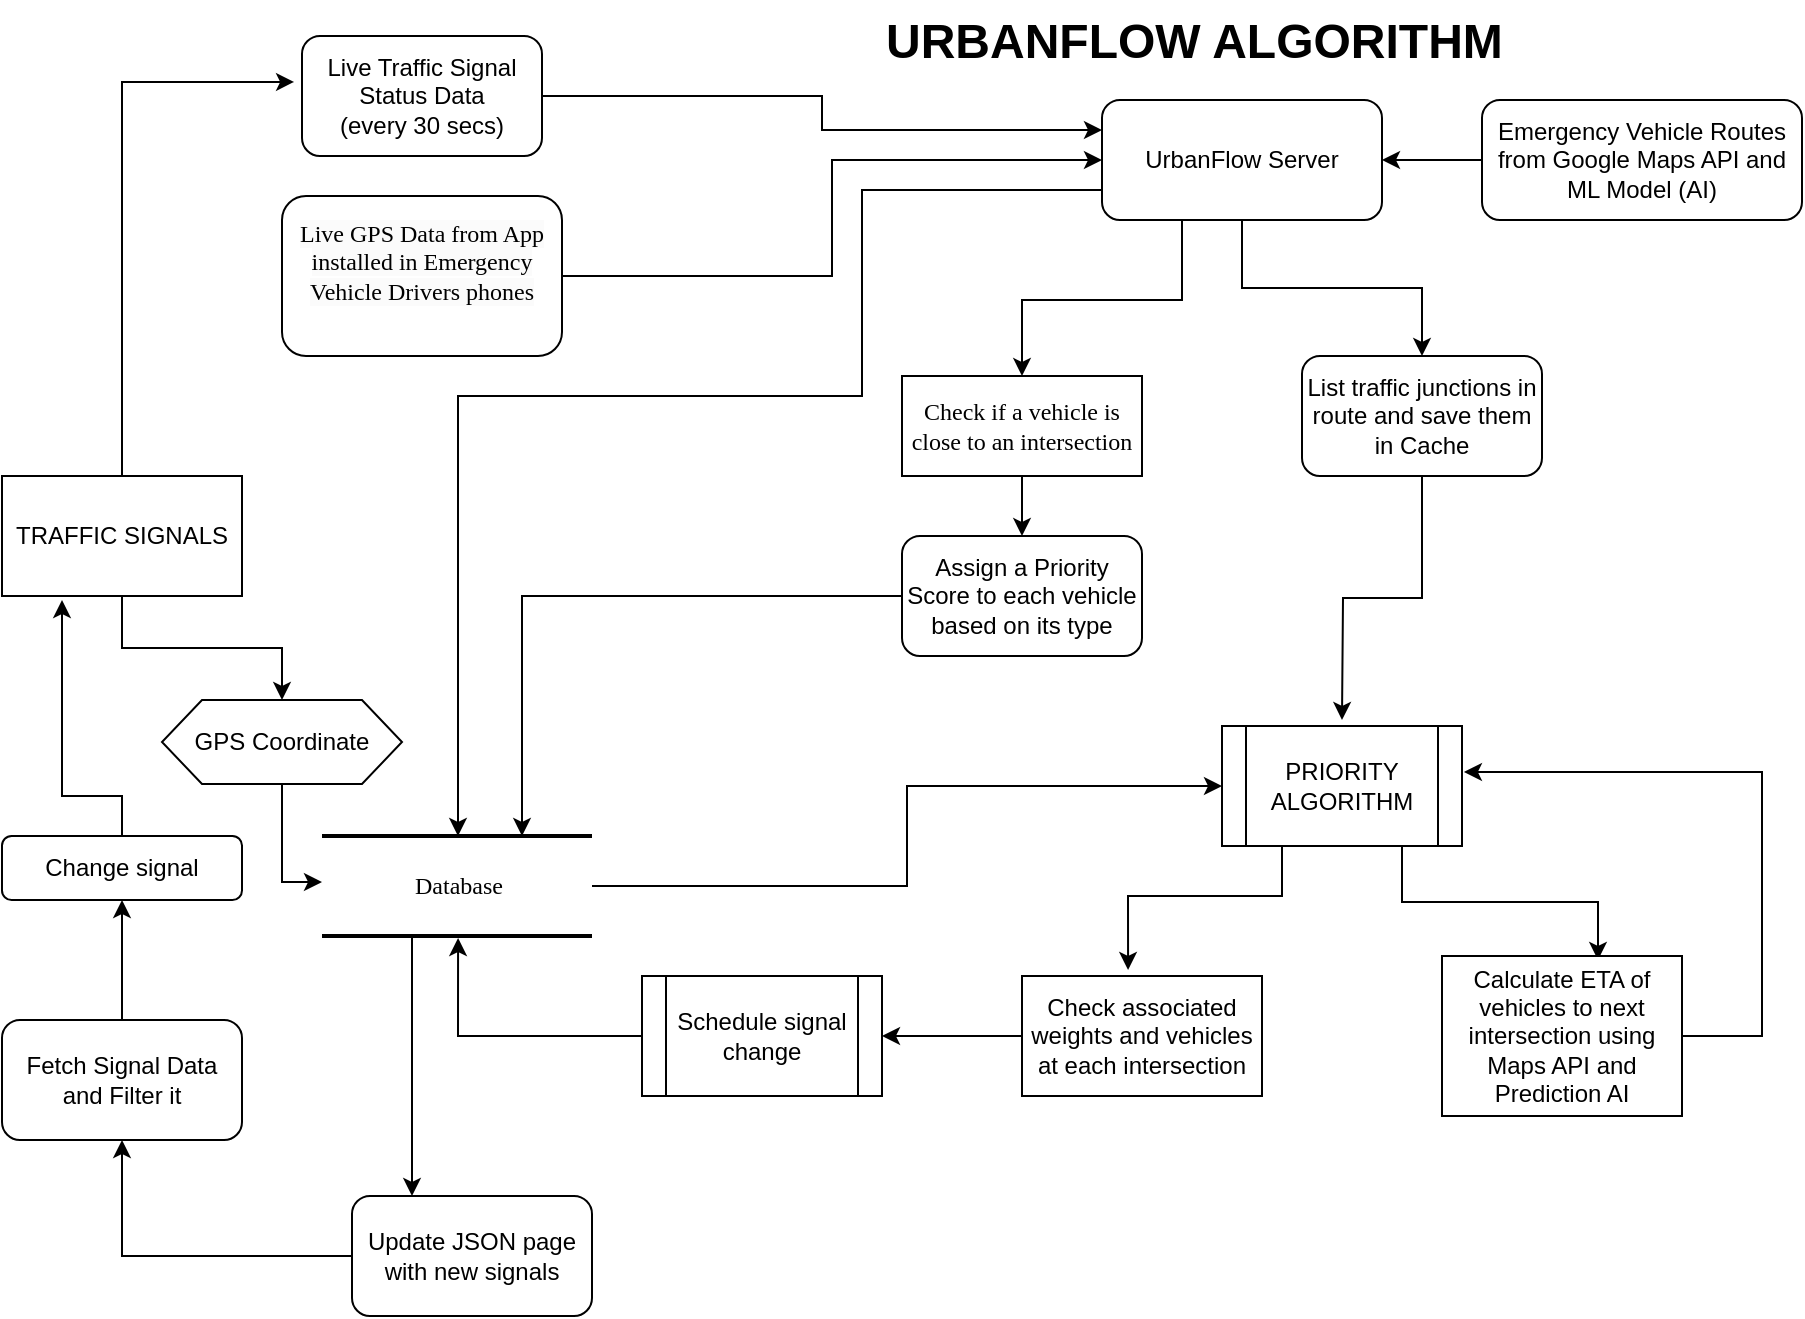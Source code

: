 <mxfile version="24.7.5">
  <diagram name="Page-1" id="52a04d89-c75d-2922-d76d-85b35f80e030">
    <mxGraphModel dx="1434" dy="778" grid="1" gridSize="10" guides="1" tooltips="1" connect="1" arrows="1" fold="1" page="1" pageScale="1" pageWidth="1100" pageHeight="850" background="none" math="0" shadow="0">
      <root>
        <mxCell id="0" />
        <mxCell id="1" parent="0" />
        <mxCell id="Co5KR3QTe-S_qMUu5C3d-21" value="" style="edgeStyle=orthogonalEdgeStyle;rounded=0;orthogonalLoop=1;jettySize=auto;html=1;" parent="1" source="1fdf3b25b50cf41e-26" target="Co5KR3QTe-S_qMUu5C3d-20" edge="1">
          <mxGeometry relative="1" as="geometry" />
        </mxCell>
        <mxCell id="1fdf3b25b50cf41e-26" value="Check if a vehicle is close to an intersection" style="whiteSpace=wrap;html=1;rounded=0;shadow=0;comic=0;labelBackgroundColor=none;strokeWidth=1;fontFamily=Verdana;fontSize=12;align=center;" parent="1" vertex="1">
          <mxGeometry x="460" y="198" width="120" height="50" as="geometry" />
        </mxCell>
        <mxCell id="wV4tYw5j7Jr_oJtUIHQu-29" value="" style="edgeStyle=orthogonalEdgeStyle;rounded=0;orthogonalLoop=1;jettySize=auto;html=1;exitX=0;exitY=0.75;exitDx=0;exitDy=0;" edge="1" parent="1" source="Co5KR3QTe-S_qMUu5C3d-1" target="Co5KR3QTe-S_qMUu5C3d-22">
          <mxGeometry relative="1" as="geometry">
            <mxPoint x="470" y="90" as="targetPoint" />
            <Array as="points">
              <mxPoint x="440" y="105" />
              <mxPoint x="440" y="208" />
              <mxPoint x="238" y="208" />
            </Array>
          </mxGeometry>
        </mxCell>
        <mxCell id="wV4tYw5j7Jr_oJtUIHQu-57" value="" style="edgeStyle=orthogonalEdgeStyle;rounded=0;orthogonalLoop=1;jettySize=auto;html=1;entryX=0.5;entryY=0;entryDx=0;entryDy=0;" edge="1" parent="1" source="Co5KR3QTe-S_qMUu5C3d-1" target="1fdf3b25b50cf41e-26">
          <mxGeometry relative="1" as="geometry">
            <mxPoint x="630" y="200" as="targetPoint" />
            <Array as="points">
              <mxPoint x="600" y="160" />
              <mxPoint x="520" y="160" />
            </Array>
          </mxGeometry>
        </mxCell>
        <mxCell id="wV4tYw5j7Jr_oJtUIHQu-60" value="" style="edgeStyle=orthogonalEdgeStyle;rounded=0;orthogonalLoop=1;jettySize=auto;html=1;" edge="1" parent="1" source="Co5KR3QTe-S_qMUu5C3d-1" target="Co5KR3QTe-S_qMUu5C3d-14">
          <mxGeometry relative="1" as="geometry" />
        </mxCell>
        <mxCell id="Co5KR3QTe-S_qMUu5C3d-1" value="UrbanFlow Server" style="rounded=1;whiteSpace=wrap;html=1;" parent="1" vertex="1">
          <mxGeometry x="560" y="60" width="140" height="60" as="geometry" />
        </mxCell>
        <mxCell id="wV4tYw5j7Jr_oJtUIHQu-25" value="" style="edgeStyle=orthogonalEdgeStyle;rounded=0;orthogonalLoop=1;jettySize=auto;html=1;entryX=0;entryY=0.25;entryDx=0;entryDy=0;" edge="1" parent="1" source="Co5KR3QTe-S_qMUu5C3d-6" target="Co5KR3QTe-S_qMUu5C3d-1">
          <mxGeometry relative="1" as="geometry">
            <mxPoint x="360" y="58" as="targetPoint" />
          </mxGeometry>
        </mxCell>
        <mxCell id="Co5KR3QTe-S_qMUu5C3d-6" value="Live Traffic Signal Status Data&lt;br&gt;(every 30 secs)" style="rounded=1;whiteSpace=wrap;html=1;" parent="1" vertex="1">
          <mxGeometry x="160" y="28" width="120" height="60" as="geometry" />
        </mxCell>
        <mxCell id="Co5KR3QTe-S_qMUu5C3d-13" value="" style="edgeStyle=orthogonalEdgeStyle;rounded=0;orthogonalLoop=1;jettySize=auto;html=1;" parent="1" source="Co5KR3QTe-S_qMUu5C3d-12" target="Co5KR3QTe-S_qMUu5C3d-1" edge="1">
          <mxGeometry relative="1" as="geometry" />
        </mxCell>
        <mxCell id="Co5KR3QTe-S_qMUu5C3d-12" value="Emergency Vehicle Routes from Google Maps API and ML Model (AI)" style="rounded=1;whiteSpace=wrap;html=1;" parent="1" vertex="1">
          <mxGeometry x="750" y="60" width="160" height="60" as="geometry" />
        </mxCell>
        <mxCell id="wV4tYw5j7Jr_oJtUIHQu-59" value="" style="edgeStyle=orthogonalEdgeStyle;rounded=0;orthogonalLoop=1;jettySize=auto;html=1;" edge="1" parent="1" source="Co5KR3QTe-S_qMUu5C3d-14">
          <mxGeometry relative="1" as="geometry">
            <mxPoint x="680" y="370" as="targetPoint" />
          </mxGeometry>
        </mxCell>
        <mxCell id="Co5KR3QTe-S_qMUu5C3d-14" value="List traffic junctions in route and save them in Cache" style="rounded=1;whiteSpace=wrap;html=1;" parent="1" vertex="1">
          <mxGeometry x="660" y="188" width="120" height="60" as="geometry" />
        </mxCell>
        <mxCell id="wV4tYw5j7Jr_oJtUIHQu-27" value="" style="edgeStyle=orthogonalEdgeStyle;rounded=0;orthogonalLoop=1;jettySize=auto;html=1;entryX=0;entryY=0.5;entryDx=0;entryDy=0;" edge="1" parent="1" source="Co5KR3QTe-S_qMUu5C3d-15" target="Co5KR3QTe-S_qMUu5C3d-1">
          <mxGeometry relative="1" as="geometry">
            <mxPoint x="370" y="148" as="targetPoint" />
          </mxGeometry>
        </mxCell>
        <mxCell id="Co5KR3QTe-S_qMUu5C3d-15" value="&#xa;&lt;span style=&quot;color: rgb(0, 0, 0); font-family: Verdana; font-size: 12px; font-style: normal; font-variant-ligatures: normal; font-variant-caps: normal; font-weight: 400; letter-spacing: normal; orphans: 2; text-align: center; text-indent: 0px; text-transform: none; widows: 2; word-spacing: 0px; -webkit-text-stroke-width: 0px; white-space: normal; background-color: rgb(251, 251, 251); text-decoration-thickness: initial; text-decoration-style: initial; text-decoration-color: initial; display: inline !important; float: none;&quot;&gt;Live GPS Data from App installed in Emergency Vehicle Drivers phones&lt;/span&gt;&#xa;&#xa;" style="rounded=1;whiteSpace=wrap;html=1;" parent="1" vertex="1">
          <mxGeometry x="150" y="108" width="140" height="80" as="geometry" />
        </mxCell>
        <mxCell id="Co5KR3QTe-S_qMUu5C3d-24" value="" style="edgeStyle=orthogonalEdgeStyle;rounded=0;orthogonalLoop=1;jettySize=auto;html=1;" parent="1" source="Co5KR3QTe-S_qMUu5C3d-20" target="Co5KR3QTe-S_qMUu5C3d-22" edge="1">
          <mxGeometry relative="1" as="geometry">
            <mxPoint x="310" y="378" as="targetPoint" />
            <Array as="points">
              <mxPoint x="270" y="308" />
            </Array>
          </mxGeometry>
        </mxCell>
        <mxCell id="Co5KR3QTe-S_qMUu5C3d-20" value="Assign a Priority Score to each vehicle based on its type" style="rounded=1;whiteSpace=wrap;html=1;" parent="1" vertex="1">
          <mxGeometry x="460" y="278" width="120" height="60" as="geometry" />
        </mxCell>
        <mxCell id="wV4tYw5j7Jr_oJtUIHQu-23" value="" style="edgeStyle=orthogonalEdgeStyle;rounded=0;orthogonalLoop=1;jettySize=auto;html=1;entryX=0;entryY=0.5;entryDx=0;entryDy=0;" edge="1" parent="1" source="Co5KR3QTe-S_qMUu5C3d-22" target="wV4tYw5j7Jr_oJtUIHQu-2">
          <mxGeometry relative="1" as="geometry">
            <mxPoint x="392.5" y="453" as="targetPoint" />
          </mxGeometry>
        </mxCell>
        <mxCell id="wV4tYw5j7Jr_oJtUIHQu-39" value="" style="edgeStyle=orthogonalEdgeStyle;rounded=0;orthogonalLoop=1;jettySize=auto;html=1;entryX=0.25;entryY=0;entryDx=0;entryDy=0;" edge="1" parent="1" source="Co5KR3QTe-S_qMUu5C3d-22" target="wV4tYw5j7Jr_oJtUIHQu-35">
          <mxGeometry relative="1" as="geometry">
            <mxPoint x="90" y="453" as="targetPoint" />
            <Array as="points">
              <mxPoint x="215" y="508" />
              <mxPoint x="215" y="508" />
            </Array>
          </mxGeometry>
        </mxCell>
        <mxCell id="Co5KR3QTe-S_qMUu5C3d-22" value="Database" style="html=1;rounded=0;shadow=0;comic=0;labelBackgroundColor=none;strokeWidth=2;fontFamily=Verdana;fontSize=12;align=center;shape=mxgraph.ios7ui.horLines;" parent="1" vertex="1">
          <mxGeometry x="170" y="428" width="135" height="50" as="geometry" />
        </mxCell>
        <mxCell id="wV4tYw5j7Jr_oJtUIHQu-13" value="" style="edgeStyle=orthogonalEdgeStyle;rounded=0;orthogonalLoop=1;jettySize=auto;html=1;entryX=0.65;entryY=0.025;entryDx=0;entryDy=0;entryPerimeter=0;" edge="1" parent="1" source="wV4tYw5j7Jr_oJtUIHQu-2" target="wV4tYw5j7Jr_oJtUIHQu-11">
          <mxGeometry relative="1" as="geometry">
            <mxPoint x="810" y="458" as="targetPoint" />
            <Array as="points">
              <mxPoint x="710" y="461" />
              <mxPoint x="808" y="461" />
            </Array>
          </mxGeometry>
        </mxCell>
        <mxCell id="wV4tYw5j7Jr_oJtUIHQu-15" value="" style="edgeStyle=orthogonalEdgeStyle;rounded=0;orthogonalLoop=1;jettySize=auto;html=1;entryX=0.442;entryY=-0.05;entryDx=0;entryDy=0;entryPerimeter=0;" edge="1" parent="1" source="wV4tYw5j7Jr_oJtUIHQu-2" target="wV4tYw5j7Jr_oJtUIHQu-10">
          <mxGeometry relative="1" as="geometry">
            <mxPoint x="680" y="513" as="targetPoint" />
            <Array as="points">
              <mxPoint x="650" y="458" />
              <mxPoint x="573" y="458" />
            </Array>
          </mxGeometry>
        </mxCell>
        <mxCell id="wV4tYw5j7Jr_oJtUIHQu-2" value="PRIORITY ALGORITHM" style="shape=process;whiteSpace=wrap;html=1;backgroundOutline=1;" vertex="1" parent="1">
          <mxGeometry x="620" y="373" width="120" height="60" as="geometry" />
        </mxCell>
        <mxCell id="wV4tYw5j7Jr_oJtUIHQu-17" value="" style="edgeStyle=orthogonalEdgeStyle;rounded=0;orthogonalLoop=1;jettySize=auto;html=1;" edge="1" parent="1" source="wV4tYw5j7Jr_oJtUIHQu-10" target="wV4tYw5j7Jr_oJtUIHQu-16">
          <mxGeometry relative="1" as="geometry" />
        </mxCell>
        <mxCell id="wV4tYw5j7Jr_oJtUIHQu-10" value="Check associated weights and vehicles at each intersection" style="rounded=0;whiteSpace=wrap;html=1;" vertex="1" parent="1">
          <mxGeometry x="520" y="498" width="120" height="60" as="geometry" />
        </mxCell>
        <mxCell id="wV4tYw5j7Jr_oJtUIHQu-31" value="" style="edgeStyle=orthogonalEdgeStyle;rounded=0;orthogonalLoop=1;jettySize=auto;html=1;entryX=1.008;entryY=0.383;entryDx=0;entryDy=0;entryPerimeter=0;" edge="1" parent="1" source="wV4tYw5j7Jr_oJtUIHQu-11" target="wV4tYw5j7Jr_oJtUIHQu-2">
          <mxGeometry relative="1" as="geometry">
            <mxPoint x="940" y="528" as="targetPoint" />
            <Array as="points">
              <mxPoint x="890" y="528" />
              <mxPoint x="890" y="396" />
            </Array>
          </mxGeometry>
        </mxCell>
        <mxCell id="wV4tYw5j7Jr_oJtUIHQu-11" value="Calculate ETA of vehicles to next intersection using Maps API and Prediction AI" style="rounded=0;whiteSpace=wrap;html=1;" vertex="1" parent="1">
          <mxGeometry x="730" y="488" width="120" height="80" as="geometry" />
        </mxCell>
        <mxCell id="wV4tYw5j7Jr_oJtUIHQu-33" value="" style="edgeStyle=orthogonalEdgeStyle;rounded=0;orthogonalLoop=1;jettySize=auto;html=1;entryX=0.504;entryY=1.02;entryDx=0;entryDy=0;entryPerimeter=0;" edge="1" parent="1" source="wV4tYw5j7Jr_oJtUIHQu-16" target="Co5KR3QTe-S_qMUu5C3d-22">
          <mxGeometry relative="1" as="geometry">
            <mxPoint x="250" y="528" as="targetPoint" />
          </mxGeometry>
        </mxCell>
        <mxCell id="wV4tYw5j7Jr_oJtUIHQu-16" value="Schedule signal change" style="shape=process;whiteSpace=wrap;html=1;backgroundOutline=1;" vertex="1" parent="1">
          <mxGeometry x="330" y="498" width="120" height="60" as="geometry" />
        </mxCell>
        <mxCell id="wV4tYw5j7Jr_oJtUIHQu-34" value="&lt;h1 style=&quot;margin-top: 0px;&quot;&gt;URBANFLOW ALGORITHM&lt;/h1&gt;" style="text;html=1;whiteSpace=wrap;overflow=hidden;rounded=0;" vertex="1" parent="1">
          <mxGeometry x="450" y="10" width="320" height="40" as="geometry" />
        </mxCell>
        <mxCell id="wV4tYw5j7Jr_oJtUIHQu-52" value="" style="edgeStyle=orthogonalEdgeStyle;rounded=0;orthogonalLoop=1;jettySize=auto;html=1;entryX=0.5;entryY=1;entryDx=0;entryDy=0;" edge="1" parent="1" source="wV4tYw5j7Jr_oJtUIHQu-35" target="wV4tYw5j7Jr_oJtUIHQu-50">
          <mxGeometry relative="1" as="geometry">
            <mxPoint x="105" y="638" as="targetPoint" />
          </mxGeometry>
        </mxCell>
        <mxCell id="wV4tYw5j7Jr_oJtUIHQu-35" value="Update JSON page with new signals" style="rounded=1;whiteSpace=wrap;html=1;" vertex="1" parent="1">
          <mxGeometry x="185" y="608" width="120" height="60" as="geometry" />
        </mxCell>
        <mxCell id="wV4tYw5j7Jr_oJtUIHQu-42" value="" style="edgeStyle=orthogonalEdgeStyle;rounded=0;orthogonalLoop=1;jettySize=auto;html=1;entryX=-0.033;entryY=0.383;entryDx=0;entryDy=0;entryPerimeter=0;" edge="1" parent="1" source="wV4tYw5j7Jr_oJtUIHQu-40" target="Co5KR3QTe-S_qMUu5C3d-6">
          <mxGeometry relative="1" as="geometry">
            <mxPoint x="70" y="220" as="targetPoint" />
            <Array as="points">
              <mxPoint x="70" y="51" />
            </Array>
          </mxGeometry>
        </mxCell>
        <mxCell id="wV4tYw5j7Jr_oJtUIHQu-47" value="" style="edgeStyle=orthogonalEdgeStyle;rounded=0;orthogonalLoop=1;jettySize=auto;html=1;" edge="1" parent="1" source="wV4tYw5j7Jr_oJtUIHQu-40" target="wV4tYw5j7Jr_oJtUIHQu-46">
          <mxGeometry relative="1" as="geometry" />
        </mxCell>
        <mxCell id="wV4tYw5j7Jr_oJtUIHQu-40" value="TRAFFIC SIGNALS" style="rounded=0;whiteSpace=wrap;html=1;" vertex="1" parent="1">
          <mxGeometry x="10" y="248" width="120" height="60" as="geometry" />
        </mxCell>
        <mxCell id="wV4tYw5j7Jr_oJtUIHQu-49" value="" style="edgeStyle=orthogonalEdgeStyle;rounded=0;orthogonalLoop=1;jettySize=auto;html=1;entryX=0;entryY=0.46;entryDx=0;entryDy=0;entryPerimeter=0;" edge="1" parent="1" source="wV4tYw5j7Jr_oJtUIHQu-46" target="Co5KR3QTe-S_qMUu5C3d-22">
          <mxGeometry relative="1" as="geometry">
            <mxPoint x="70" y="451" as="targetPoint" />
            <Array as="points">
              <mxPoint x="150" y="451" />
            </Array>
          </mxGeometry>
        </mxCell>
        <mxCell id="wV4tYw5j7Jr_oJtUIHQu-46" value="GPS Coordinate" style="shape=hexagon;perimeter=hexagonPerimeter2;whiteSpace=wrap;html=1;fixedSize=1;" vertex="1" parent="1">
          <mxGeometry x="90" y="360" width="120" height="42" as="geometry" />
        </mxCell>
        <mxCell id="wV4tYw5j7Jr_oJtUIHQu-54" value="" style="edgeStyle=orthogonalEdgeStyle;rounded=0;orthogonalLoop=1;jettySize=auto;html=1;" edge="1" parent="1" source="wV4tYw5j7Jr_oJtUIHQu-50" target="wV4tYw5j7Jr_oJtUIHQu-53">
          <mxGeometry relative="1" as="geometry" />
        </mxCell>
        <mxCell id="wV4tYw5j7Jr_oJtUIHQu-50" value="Fetch Signal Data and Filter it" style="rounded=1;whiteSpace=wrap;html=1;" vertex="1" parent="1">
          <mxGeometry x="10" y="520" width="120" height="60" as="geometry" />
        </mxCell>
        <mxCell id="wV4tYw5j7Jr_oJtUIHQu-55" value="" style="edgeStyle=orthogonalEdgeStyle;rounded=0;orthogonalLoop=1;jettySize=auto;html=1;" edge="1" parent="1" source="wV4tYw5j7Jr_oJtUIHQu-53">
          <mxGeometry relative="1" as="geometry">
            <mxPoint x="40" y="310" as="targetPoint" />
            <Array as="points">
              <mxPoint x="70" y="408" />
              <mxPoint x="40" y="408" />
              <mxPoint x="40" y="381" />
            </Array>
          </mxGeometry>
        </mxCell>
        <mxCell id="wV4tYw5j7Jr_oJtUIHQu-53" value="Change signal" style="rounded=1;whiteSpace=wrap;html=1;" vertex="1" parent="1">
          <mxGeometry x="10" y="428" width="120" height="32" as="geometry" />
        </mxCell>
      </root>
    </mxGraphModel>
  </diagram>
</mxfile>
